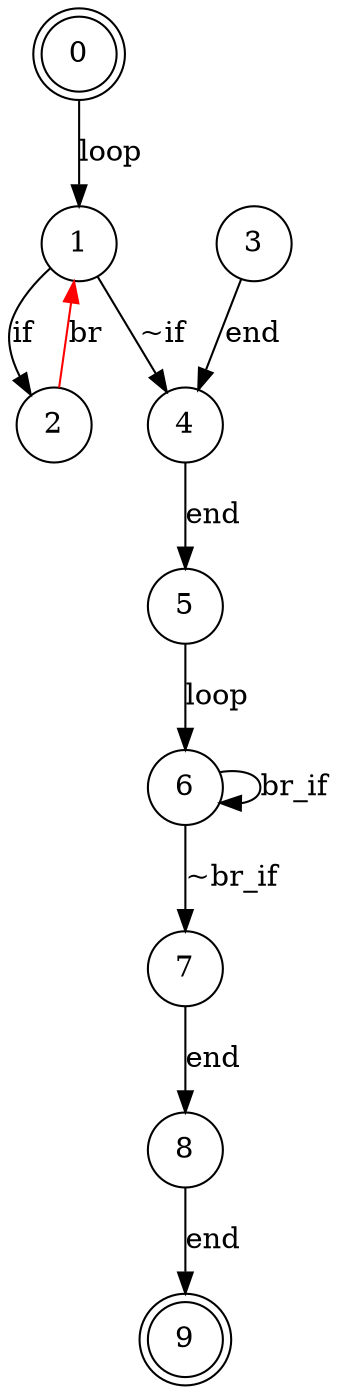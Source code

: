 digraph finite_state_machine {
    node [shape = doublecircle]; 0 9;
    node [shape = circle];
    0 -> 1[label = "loop"];
    1 -> 2[label = "if"];
    1 -> 4[label = "~if"];
    2 -> 1[color="red" label = "br"];
    3 -> 4[label = "end"];
    4 -> 5[label = "end"];
    5 -> 6[label = "loop"];
    6 -> 7[label = "~br_if"];
    6 -> 6[label = "br_if"];
    7 -> 8[label = "end"];
    8 -> 9[label = "end"];
}
